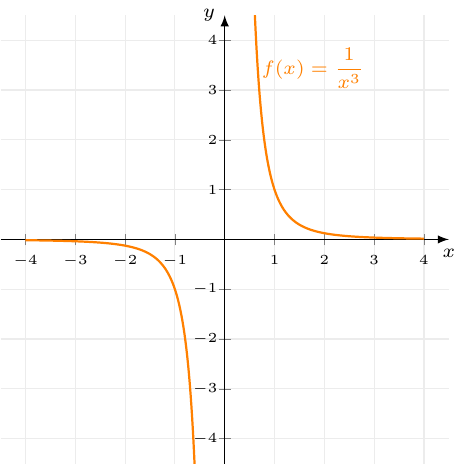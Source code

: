 \documentclass[crop]{standalone}
\usepackage[dvipsnames]{xcolor}
\usepackage{tikz}
\usepackage{pgfplots}
\pgfplotsset{compat=1.18}
\begin{document}
  \begin{tikzpicture}
    \begin{axis}[%
      axis x line=center,axis y line=center,
      unit vector ratio={1 1},
      xlabel={$x$},ylabel={$y$},
      xlabel style={below,font=\scriptsize},
      ylabel style={left,font=\scriptsize},
      xmin=-4.5,xmax=4.5,
      xtick={-4,-3,-2,-1,0,1,2,3,4},
      xticklabel style={font=\tiny},
      ymin=-4.5,ymax=4.5,
      restrict y to domain=-5:5,
      ytick={-4,-3,-2,-1,0,1,2,3,4},
      yticklabel style={font=\tiny,xshift=0.3em},
      axis line style={-latex},
      grid=major,
      major grid style={gray!15},
      declare function={
        f(\x) = 1/\x^3;
      }
    ]%
      \addplot[mark=none,color=orange,thick,samples=1000,domain=-4:4] {f(x)} node[pos=0.6,xshift=2em] {\scriptsize$\displaystyle f(x) = \frac{1}{x^{3}}$};
    \end{axis}
  \end{tikzpicture}%
\end{document}